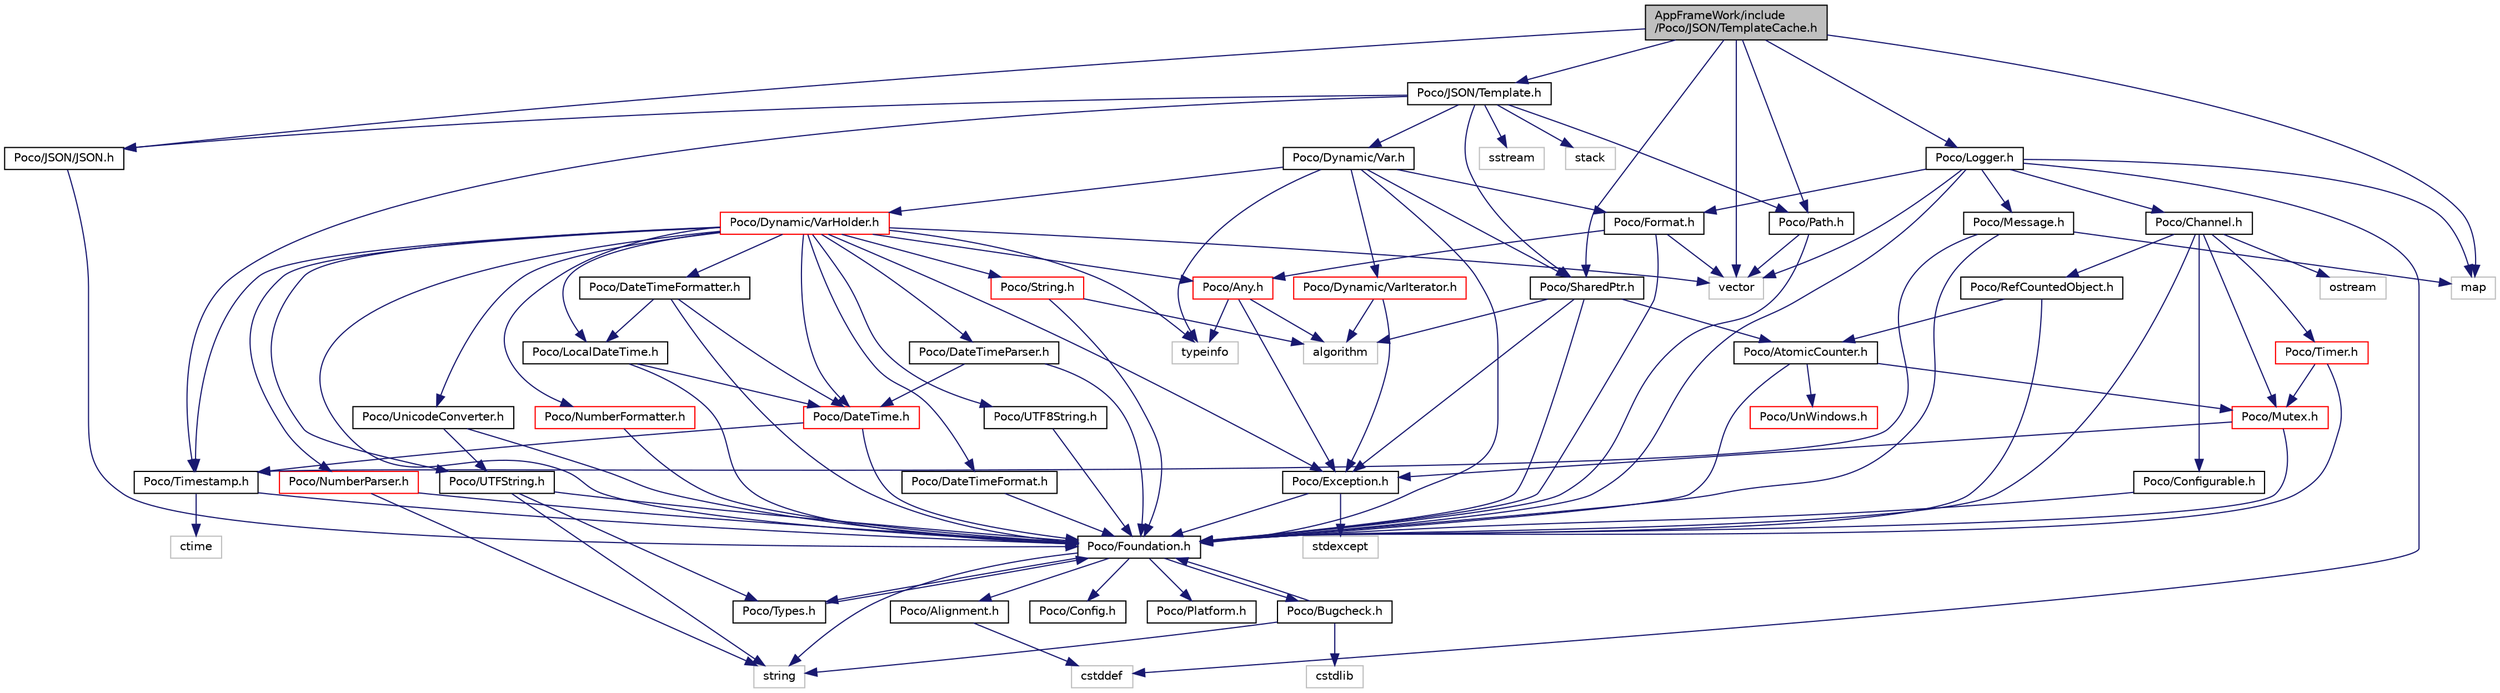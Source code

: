 digraph "AppFrameWork/include/Poco/JSON/TemplateCache.h"
{
 // LATEX_PDF_SIZE
  edge [fontname="Helvetica",fontsize="10",labelfontname="Helvetica",labelfontsize="10"];
  node [fontname="Helvetica",fontsize="10",shape=record];
  Node1 [label="AppFrameWork/include\l/Poco/JSON/TemplateCache.h",height=0.2,width=0.4,color="black", fillcolor="grey75", style="filled", fontcolor="black",tooltip=" "];
  Node1 -> Node2 [color="midnightblue",fontsize="10",style="solid"];
  Node2 [label="Poco/JSON/JSON.h",height=0.2,width=0.4,color="black", fillcolor="white", style="filled",URL="$JSON_8h.html",tooltip=" "];
  Node2 -> Node3 [color="midnightblue",fontsize="10",style="solid"];
  Node3 [label="Poco/Foundation.h",height=0.2,width=0.4,color="black", fillcolor="white", style="filled",URL="$Foundation_8h.html",tooltip=" "];
  Node3 -> Node4 [color="midnightblue",fontsize="10",style="solid"];
  Node4 [label="Poco/Config.h",height=0.2,width=0.4,color="black", fillcolor="white", style="filled",URL="$Config_8h.html",tooltip=" "];
  Node3 -> Node5 [color="midnightblue",fontsize="10",style="solid"];
  Node5 [label="Poco/Platform.h",height=0.2,width=0.4,color="black", fillcolor="white", style="filled",URL="$Platform_8h.html",tooltip=" "];
  Node3 -> Node6 [color="midnightblue",fontsize="10",style="solid"];
  Node6 [label="Poco/Alignment.h",height=0.2,width=0.4,color="black", fillcolor="white", style="filled",URL="$Alignment_8h.html",tooltip=" "];
  Node6 -> Node7 [color="midnightblue",fontsize="10",style="solid"];
  Node7 [label="cstddef",height=0.2,width=0.4,color="grey75", fillcolor="white", style="filled",tooltip=" "];
  Node3 -> Node8 [color="midnightblue",fontsize="10",style="solid"];
  Node8 [label="Poco/Bugcheck.h",height=0.2,width=0.4,color="black", fillcolor="white", style="filled",URL="$Bugcheck_8h.html",tooltip=" "];
  Node8 -> Node3 [color="midnightblue",fontsize="10",style="solid"];
  Node8 -> Node9 [color="midnightblue",fontsize="10",style="solid"];
  Node9 [label="string",height=0.2,width=0.4,color="grey75", fillcolor="white", style="filled",tooltip=" "];
  Node8 -> Node10 [color="midnightblue",fontsize="10",style="solid"];
  Node10 [label="cstdlib",height=0.2,width=0.4,color="grey75", fillcolor="white", style="filled",tooltip=" "];
  Node3 -> Node11 [color="midnightblue",fontsize="10",style="solid"];
  Node11 [label="Poco/Types.h",height=0.2,width=0.4,color="black", fillcolor="white", style="filled",URL="$Types_8h.html",tooltip=" "];
  Node11 -> Node3 [color="midnightblue",fontsize="10",style="solid"];
  Node3 -> Node9 [color="midnightblue",fontsize="10",style="solid"];
  Node1 -> Node12 [color="midnightblue",fontsize="10",style="solid"];
  Node12 [label="Poco/JSON/Template.h",height=0.2,width=0.4,color="black", fillcolor="white", style="filled",URL="$Template_8h.html",tooltip=" "];
  Node12 -> Node2 [color="midnightblue",fontsize="10",style="solid"];
  Node12 -> Node13 [color="midnightblue",fontsize="10",style="solid"];
  Node13 [label="Poco/Dynamic/Var.h",height=0.2,width=0.4,color="black", fillcolor="white", style="filled",URL="$Var_8h.html",tooltip=" "];
  Node13 -> Node3 [color="midnightblue",fontsize="10",style="solid"];
  Node13 -> Node14 [color="midnightblue",fontsize="10",style="solid"];
  Node14 [label="Poco/Format.h",height=0.2,width=0.4,color="black", fillcolor="white", style="filled",URL="$Format_8h.html",tooltip=" "];
  Node14 -> Node3 [color="midnightblue",fontsize="10",style="solid"];
  Node14 -> Node15 [color="midnightblue",fontsize="10",style="solid"];
  Node15 [label="Poco/Any.h",height=0.2,width=0.4,color="red", fillcolor="white", style="filled",URL="$Any_8h.html",tooltip=" "];
  Node15 -> Node16 [color="midnightblue",fontsize="10",style="solid"];
  Node16 [label="Poco/Exception.h",height=0.2,width=0.4,color="black", fillcolor="white", style="filled",URL="$Exception_8h.html",tooltip=" "];
  Node16 -> Node3 [color="midnightblue",fontsize="10",style="solid"];
  Node16 -> Node17 [color="midnightblue",fontsize="10",style="solid"];
  Node17 [label="stdexcept",height=0.2,width=0.4,color="grey75", fillcolor="white", style="filled",tooltip=" "];
  Node15 -> Node19 [color="midnightblue",fontsize="10",style="solid"];
  Node19 [label="algorithm",height=0.2,width=0.4,color="grey75", fillcolor="white", style="filled",tooltip=" "];
  Node15 -> Node20 [color="midnightblue",fontsize="10",style="solid"];
  Node20 [label="typeinfo",height=0.2,width=0.4,color="grey75", fillcolor="white", style="filled",tooltip=" "];
  Node14 -> Node22 [color="midnightblue",fontsize="10",style="solid"];
  Node22 [label="vector",height=0.2,width=0.4,color="grey75", fillcolor="white", style="filled",tooltip=" "];
  Node13 -> Node23 [color="midnightblue",fontsize="10",style="solid"];
  Node23 [label="Poco/SharedPtr.h",height=0.2,width=0.4,color="black", fillcolor="white", style="filled",URL="$SharedPtr_8h.html",tooltip=" "];
  Node23 -> Node3 [color="midnightblue",fontsize="10",style="solid"];
  Node23 -> Node16 [color="midnightblue",fontsize="10",style="solid"];
  Node23 -> Node24 [color="midnightblue",fontsize="10",style="solid"];
  Node24 [label="Poco/AtomicCounter.h",height=0.2,width=0.4,color="black", fillcolor="white", style="filled",URL="$AtomicCounter_8h.html",tooltip=" "];
  Node24 -> Node3 [color="midnightblue",fontsize="10",style="solid"];
  Node24 -> Node25 [color="midnightblue",fontsize="10",style="solid"];
  Node25 [label="Poco/UnWindows.h",height=0.2,width=0.4,color="red", fillcolor="white", style="filled",URL="$UnWindows_8h.html",tooltip=" "];
  Node24 -> Node27 [color="midnightblue",fontsize="10",style="solid"];
  Node27 [label="Poco/Mutex.h",height=0.2,width=0.4,color="red", fillcolor="white", style="filled",URL="$Mutex_8h.html",tooltip=" "];
  Node27 -> Node3 [color="midnightblue",fontsize="10",style="solid"];
  Node27 -> Node16 [color="midnightblue",fontsize="10",style="solid"];
  Node23 -> Node19 [color="midnightblue",fontsize="10",style="solid"];
  Node13 -> Node32 [color="midnightblue",fontsize="10",style="solid"];
  Node32 [label="Poco/Dynamic/VarHolder.h",height=0.2,width=0.4,color="red", fillcolor="white", style="filled",URL="$VarHolder_8h.html",tooltip=" "];
  Node32 -> Node3 [color="midnightblue",fontsize="10",style="solid"];
  Node32 -> Node33 [color="midnightblue",fontsize="10",style="solid"];
  Node33 [label="Poco/NumberFormatter.h",height=0.2,width=0.4,color="red", fillcolor="white", style="filled",URL="$NumberFormatter_8h.html",tooltip=" "];
  Node33 -> Node3 [color="midnightblue",fontsize="10",style="solid"];
  Node32 -> Node42 [color="midnightblue",fontsize="10",style="solid"];
  Node42 [label="Poco/NumberParser.h",height=0.2,width=0.4,color="red", fillcolor="white", style="filled",URL="$NumberParser_8h.html",tooltip=" "];
  Node42 -> Node3 [color="midnightblue",fontsize="10",style="solid"];
  Node42 -> Node9 [color="midnightblue",fontsize="10",style="solid"];
  Node32 -> Node43 [color="midnightblue",fontsize="10",style="solid"];
  Node43 [label="Poco/DateTime.h",height=0.2,width=0.4,color="red", fillcolor="white", style="filled",URL="$DateTime_8h.html",tooltip=" "];
  Node43 -> Node3 [color="midnightblue",fontsize="10",style="solid"];
  Node43 -> Node44 [color="midnightblue",fontsize="10",style="solid"];
  Node44 [label="Poco/Timestamp.h",height=0.2,width=0.4,color="black", fillcolor="white", style="filled",URL="$Timestamp_8h.html",tooltip=" "];
  Node44 -> Node3 [color="midnightblue",fontsize="10",style="solid"];
  Node44 -> Node45 [color="midnightblue",fontsize="10",style="solid"];
  Node45 [label="ctime",height=0.2,width=0.4,color="grey75", fillcolor="white", style="filled",tooltip=" "];
  Node32 -> Node44 [color="midnightblue",fontsize="10",style="solid"];
  Node32 -> Node47 [color="midnightblue",fontsize="10",style="solid"];
  Node47 [label="Poco/LocalDateTime.h",height=0.2,width=0.4,color="black", fillcolor="white", style="filled",URL="$LocalDateTime_8h.html",tooltip=" "];
  Node47 -> Node3 [color="midnightblue",fontsize="10",style="solid"];
  Node47 -> Node43 [color="midnightblue",fontsize="10",style="solid"];
  Node32 -> Node48 [color="midnightblue",fontsize="10",style="solid"];
  Node48 [label="Poco/DateTimeFormat.h",height=0.2,width=0.4,color="black", fillcolor="white", style="filled",URL="$DateTimeFormat_8h.html",tooltip=" "];
  Node48 -> Node3 [color="midnightblue",fontsize="10",style="solid"];
  Node32 -> Node49 [color="midnightblue",fontsize="10",style="solid"];
  Node49 [label="Poco/DateTimeFormatter.h",height=0.2,width=0.4,color="black", fillcolor="white", style="filled",URL="$DateTimeFormatter_8h.html",tooltip=" "];
  Node49 -> Node3 [color="midnightblue",fontsize="10",style="solid"];
  Node49 -> Node43 [color="midnightblue",fontsize="10",style="solid"];
  Node49 -> Node47 [color="midnightblue",fontsize="10",style="solid"];
  Node32 -> Node50 [color="midnightblue",fontsize="10",style="solid"];
  Node50 [label="Poco/DateTimeParser.h",height=0.2,width=0.4,color="black", fillcolor="white", style="filled",URL="$DateTimeParser_8h.html",tooltip=" "];
  Node50 -> Node3 [color="midnightblue",fontsize="10",style="solid"];
  Node50 -> Node43 [color="midnightblue",fontsize="10",style="solid"];
  Node32 -> Node51 [color="midnightblue",fontsize="10",style="solid"];
  Node51 [label="Poco/String.h",height=0.2,width=0.4,color="red", fillcolor="white", style="filled",URL="$String_8h.html",tooltip=" "];
  Node51 -> Node3 [color="midnightblue",fontsize="10",style="solid"];
  Node51 -> Node19 [color="midnightblue",fontsize="10",style="solid"];
  Node32 -> Node53 [color="midnightblue",fontsize="10",style="solid"];
  Node53 [label="Poco/UnicodeConverter.h",height=0.2,width=0.4,color="black", fillcolor="white", style="filled",URL="$UnicodeConverter_8h.html",tooltip=" "];
  Node53 -> Node3 [color="midnightblue",fontsize="10",style="solid"];
  Node53 -> Node54 [color="midnightblue",fontsize="10",style="solid"];
  Node54 [label="Poco/UTFString.h",height=0.2,width=0.4,color="black", fillcolor="white", style="filled",URL="$UTFString_8h.html",tooltip=" "];
  Node54 -> Node3 [color="midnightblue",fontsize="10",style="solid"];
  Node54 -> Node11 [color="midnightblue",fontsize="10",style="solid"];
  Node54 -> Node9 [color="midnightblue",fontsize="10",style="solid"];
  Node32 -> Node54 [color="midnightblue",fontsize="10",style="solid"];
  Node32 -> Node55 [color="midnightblue",fontsize="10",style="solid"];
  Node55 [label="Poco/UTF8String.h",height=0.2,width=0.4,color="black", fillcolor="white", style="filled",URL="$UTF8String_8h.html",tooltip=" "];
  Node55 -> Node3 [color="midnightblue",fontsize="10",style="solid"];
  Node32 -> Node15 [color="midnightblue",fontsize="10",style="solid"];
  Node32 -> Node16 [color="midnightblue",fontsize="10",style="solid"];
  Node32 -> Node22 [color="midnightblue",fontsize="10",style="solid"];
  Node32 -> Node20 [color="midnightblue",fontsize="10",style="solid"];
  Node13 -> Node58 [color="midnightblue",fontsize="10",style="solid"];
  Node58 [label="Poco/Dynamic/VarIterator.h",height=0.2,width=0.4,color="red", fillcolor="white", style="filled",URL="$VarIterator_8h.html",tooltip=" "];
  Node58 -> Node16 [color="midnightblue",fontsize="10",style="solid"];
  Node58 -> Node19 [color="midnightblue",fontsize="10",style="solid"];
  Node13 -> Node20 [color="midnightblue",fontsize="10",style="solid"];
  Node12 -> Node23 [color="midnightblue",fontsize="10",style="solid"];
  Node12 -> Node60 [color="midnightblue",fontsize="10",style="solid"];
  Node60 [label="Poco/Path.h",height=0.2,width=0.4,color="black", fillcolor="white", style="filled",URL="$Path_8h.html",tooltip=" "];
  Node60 -> Node3 [color="midnightblue",fontsize="10",style="solid"];
  Node60 -> Node22 [color="midnightblue",fontsize="10",style="solid"];
  Node12 -> Node44 [color="midnightblue",fontsize="10",style="solid"];
  Node12 -> Node61 [color="midnightblue",fontsize="10",style="solid"];
  Node61 [label="sstream",height=0.2,width=0.4,color="grey75", fillcolor="white", style="filled",tooltip=" "];
  Node12 -> Node62 [color="midnightblue",fontsize="10",style="solid"];
  Node62 [label="stack",height=0.2,width=0.4,color="grey75", fillcolor="white", style="filled",tooltip=" "];
  Node1 -> Node60 [color="midnightblue",fontsize="10",style="solid"];
  Node1 -> Node23 [color="midnightblue",fontsize="10",style="solid"];
  Node1 -> Node63 [color="midnightblue",fontsize="10",style="solid"];
  Node63 [label="Poco/Logger.h",height=0.2,width=0.4,color="black", fillcolor="white", style="filled",URL="$Logger_8h.html",tooltip=" "];
  Node63 -> Node3 [color="midnightblue",fontsize="10",style="solid"];
  Node63 -> Node64 [color="midnightblue",fontsize="10",style="solid"];
  Node64 [label="Poco/Channel.h",height=0.2,width=0.4,color="black", fillcolor="white", style="filled",URL="$Channel_8h.html",tooltip=" "];
  Node64 -> Node3 [color="midnightblue",fontsize="10",style="solid"];
  Node64 -> Node65 [color="midnightblue",fontsize="10",style="solid"];
  Node65 [label="Poco/Configurable.h",height=0.2,width=0.4,color="black", fillcolor="white", style="filled",URL="$Configurable_8h.html",tooltip=" "];
  Node65 -> Node3 [color="midnightblue",fontsize="10",style="solid"];
  Node64 -> Node27 [color="midnightblue",fontsize="10",style="solid"];
  Node64 -> Node66 [color="midnightblue",fontsize="10",style="solid"];
  Node66 [label="Poco/RefCountedObject.h",height=0.2,width=0.4,color="black", fillcolor="white", style="filled",URL="$RefCountedObject_8h.html",tooltip=" "];
  Node66 -> Node3 [color="midnightblue",fontsize="10",style="solid"];
  Node66 -> Node24 [color="midnightblue",fontsize="10",style="solid"];
  Node64 -> Node67 [color="midnightblue",fontsize="10",style="solid"];
  Node67 [label="Poco/Timer.h",height=0.2,width=0.4,color="red", fillcolor="white", style="filled",URL="$Timer_8h.html",tooltip=" "];
  Node67 -> Node3 [color="midnightblue",fontsize="10",style="solid"];
  Node67 -> Node27 [color="midnightblue",fontsize="10",style="solid"];
  Node64 -> Node78 [color="midnightblue",fontsize="10",style="solid"];
  Node78 [label="ostream",height=0.2,width=0.4,color="grey75", fillcolor="white", style="filled",tooltip=" "];
  Node63 -> Node79 [color="midnightblue",fontsize="10",style="solid"];
  Node79 [label="Poco/Message.h",height=0.2,width=0.4,color="black", fillcolor="white", style="filled",URL="$Message_8h.html",tooltip=" "];
  Node79 -> Node3 [color="midnightblue",fontsize="10",style="solid"];
  Node79 -> Node44 [color="midnightblue",fontsize="10",style="solid"];
  Node79 -> Node80 [color="midnightblue",fontsize="10",style="solid"];
  Node80 [label="map",height=0.2,width=0.4,color="grey75", fillcolor="white", style="filled",tooltip=" "];
  Node63 -> Node14 [color="midnightblue",fontsize="10",style="solid"];
  Node63 -> Node80 [color="midnightblue",fontsize="10",style="solid"];
  Node63 -> Node22 [color="midnightblue",fontsize="10",style="solid"];
  Node63 -> Node7 [color="midnightblue",fontsize="10",style="solid"];
  Node1 -> Node22 [color="midnightblue",fontsize="10",style="solid"];
  Node1 -> Node80 [color="midnightblue",fontsize="10",style="solid"];
}
